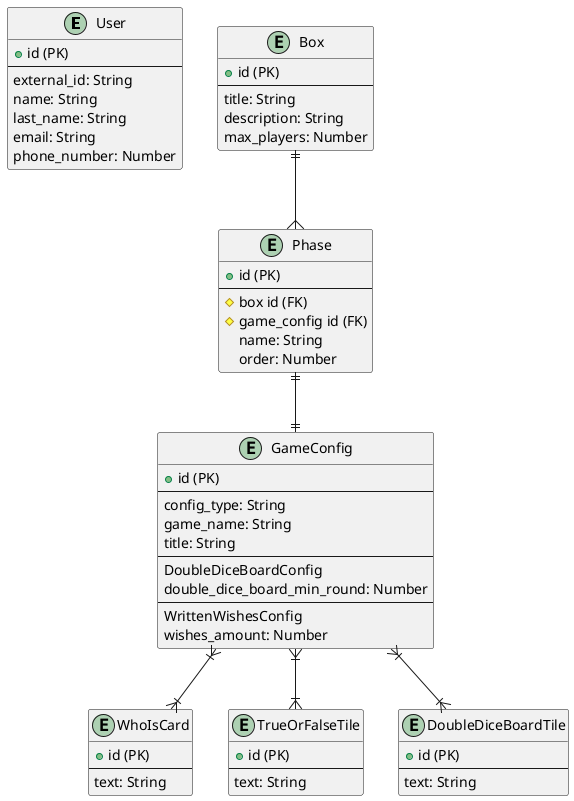 @startuml

entity User  {
  + id (PK)
  --
  external_id: String
  name: String
  last_name: String
  email: String
  phone_number: Number
}

entity Box  {
  + id (PK)
  --
  title: String
  description: String
  max_players: Number
}
entity Phase  {
  + id (PK)
  --
  # box id (FK)
  # game_config id (FK)
  name: String
  order: Number
}

entity GameConfig  {
  + id (PK)
  --
  config_type: String
  game_name: String
  title: String
  --
  DoubleDiceBoardConfig
  double_dice_board_min_round: Number
  --
  WrittenWishesConfig
  wishes_amount: Number
}

entity WhoIsCard {
  + id (PK)
  --
  text: String
}

entity TrueOrFalseTile {
  + id (PK)
  --
  text: String
}

entity DoubleDiceBoardTile {
  + id (PK)
  --
  text: String
}


Box ||-down-{ Phase

Phase ||-down-|| GameConfig

GameConfig }|-down-|{ WhoIsCard
GameConfig }|-down-|{ TrueOrFalseTile
GameConfig }|-down-|{ DoubleDiceBoardTile

@enduml